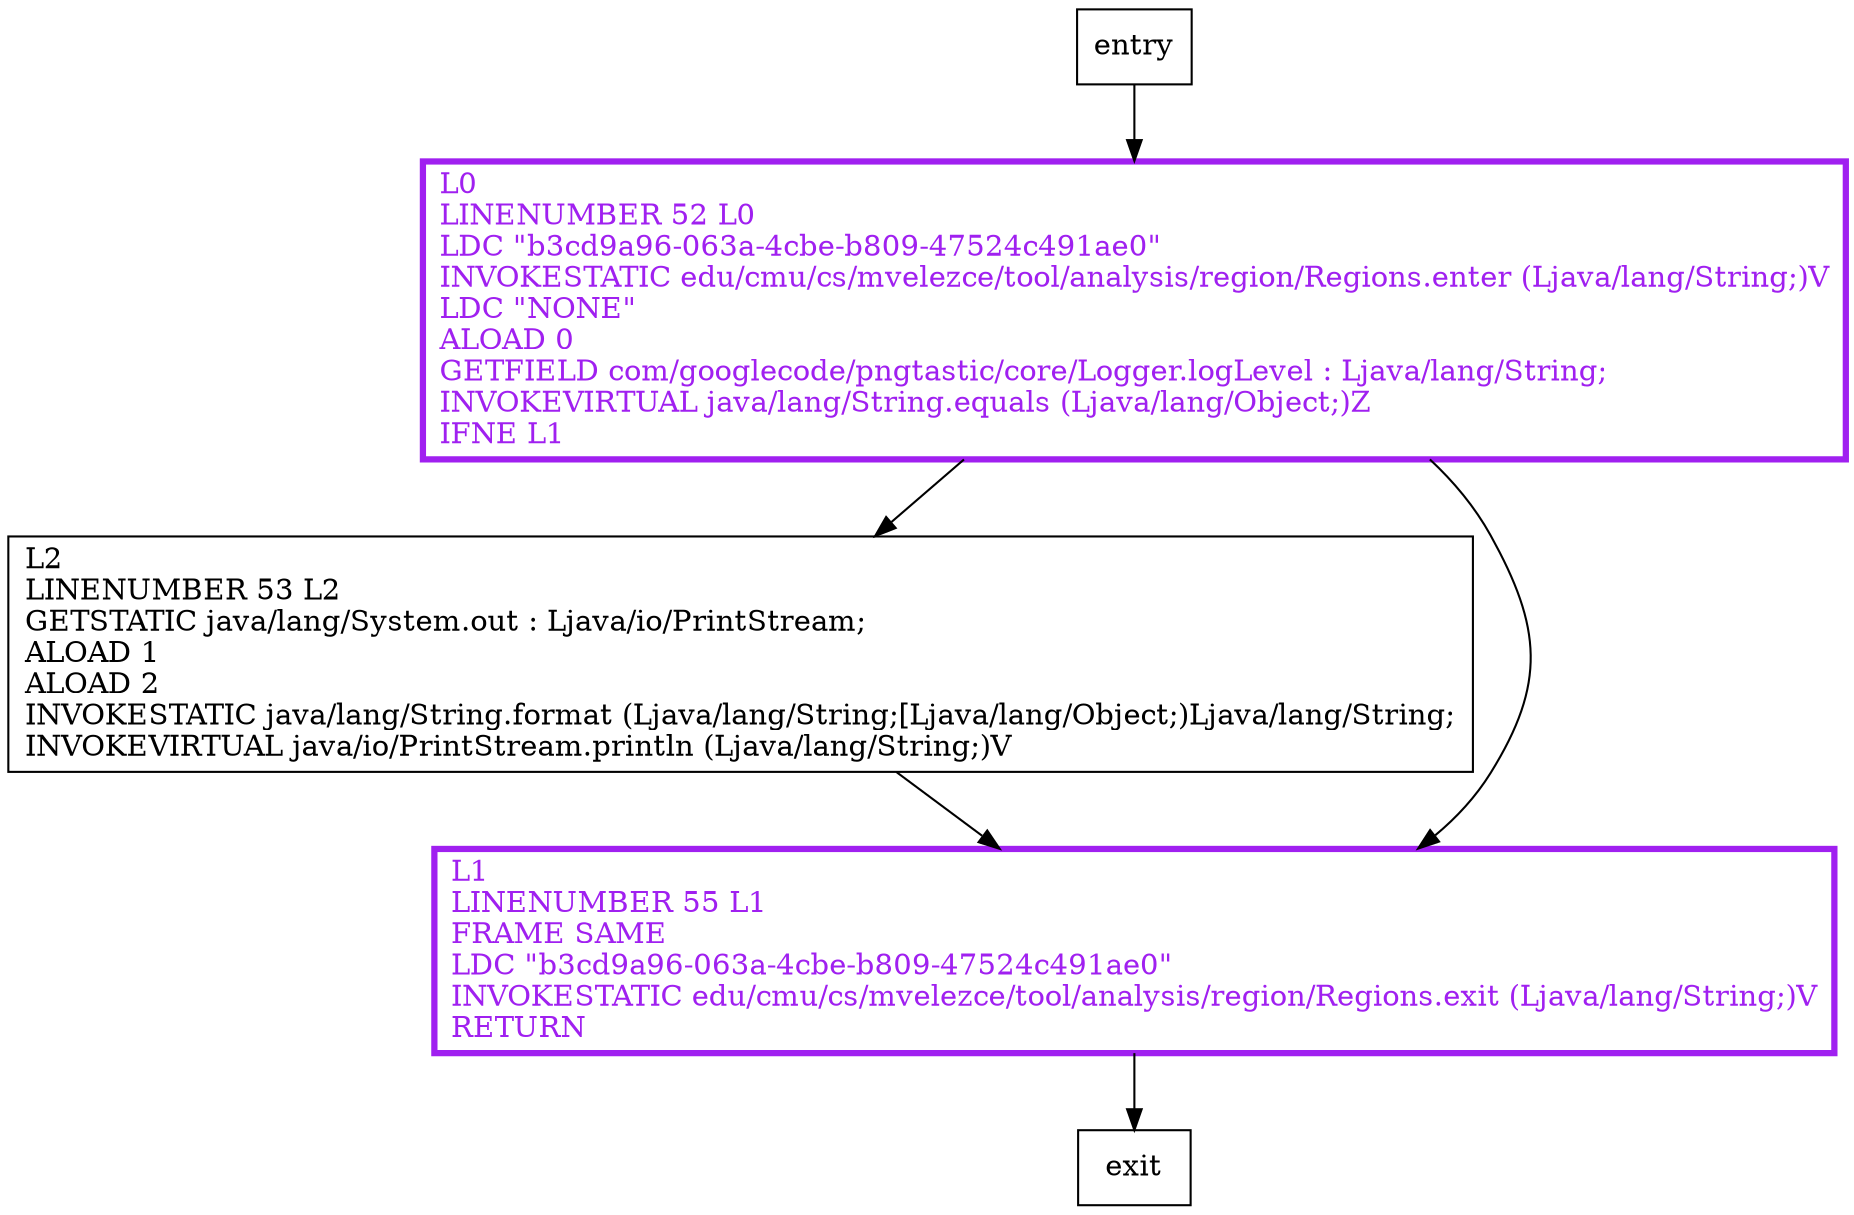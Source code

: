 digraph error {
node [shape=record];
513700442 [label="L2\lLINENUMBER 53 L2\lGETSTATIC java/lang/System.out : Ljava/io/PrintStream;\lALOAD 1\lALOAD 2\lINVOKESTATIC java/lang/String.format (Ljava/lang/String;[Ljava/lang/Object;)Ljava/lang/String;\lINVOKEVIRTUAL java/io/PrintStream.println (Ljava/lang/String;)V\l"];
1500608548 [label="L0\lLINENUMBER 52 L0\lLDC \"b3cd9a96-063a-4cbe-b809-47524c491ae0\"\lINVOKESTATIC edu/cmu/cs/mvelezce/tool/analysis/region/Regions.enter (Ljava/lang/String;)V\lLDC \"NONE\"\lALOAD 0\lGETFIELD com/googlecode/pngtastic/core/Logger.logLevel : Ljava/lang/String;\lINVOKEVIRTUAL java/lang/String.equals (Ljava/lang/Object;)Z\lIFNE L1\l"];
341853399 [label="L1\lLINENUMBER 55 L1\lFRAME SAME\lLDC \"b3cd9a96-063a-4cbe-b809-47524c491ae0\"\lINVOKESTATIC edu/cmu/cs/mvelezce/tool/analysis/region/Regions.exit (Ljava/lang/String;)V\lRETURN\l"];
entry;
exit;
entry -> 1500608548;
513700442 -> 341853399;
1500608548 -> 513700442;
1500608548 -> 341853399;
341853399 -> exit;
1500608548[fontcolor="purple", penwidth=3, color="purple"];
341853399[fontcolor="purple", penwidth=3, color="purple"];
}
